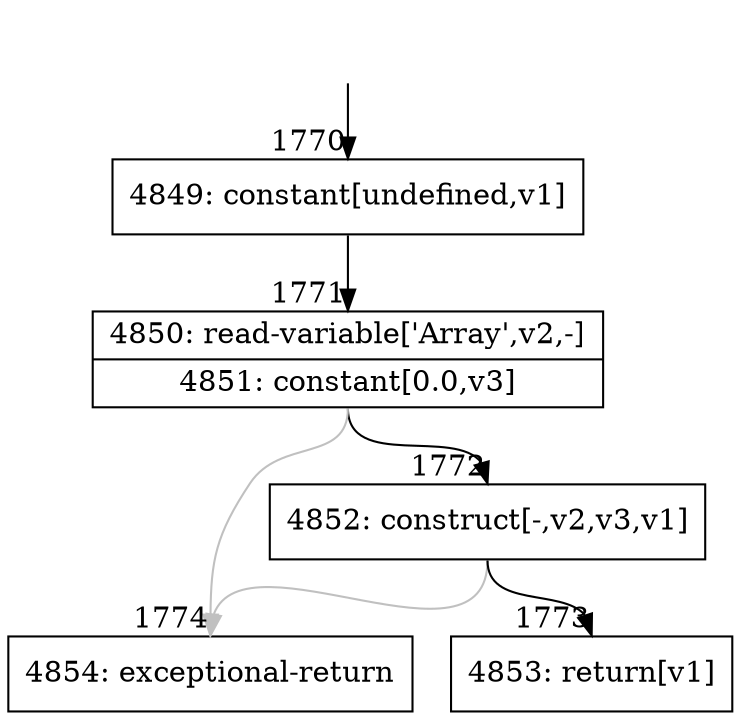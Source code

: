 digraph {
rankdir="TD"
BB_entry130[shape=none,label=""];
BB_entry130 -> BB1770 [tailport=s, headport=n, headlabel="    1770"]
BB1770 [shape=record label="{4849: constant[undefined,v1]}" ] 
BB1770 -> BB1771 [tailport=s, headport=n, headlabel="      1771"]
BB1771 [shape=record label="{4850: read-variable['Array',v2,-]|4851: constant[0.0,v3]}" ] 
BB1771 -> BB1772 [tailport=s, headport=n, headlabel="      1772"]
BB1771 -> BB1774 [tailport=s, headport=n, color=gray, headlabel="      1774"]
BB1772 [shape=record label="{4852: construct[-,v2,v3,v1]}" ] 
BB1772 -> BB1773 [tailport=s, headport=n, headlabel="      1773"]
BB1772 -> BB1774 [tailport=s, headport=n, color=gray]
BB1773 [shape=record label="{4853: return[v1]}" ] 
BB1774 [shape=record label="{4854: exceptional-return}" ] 
}
